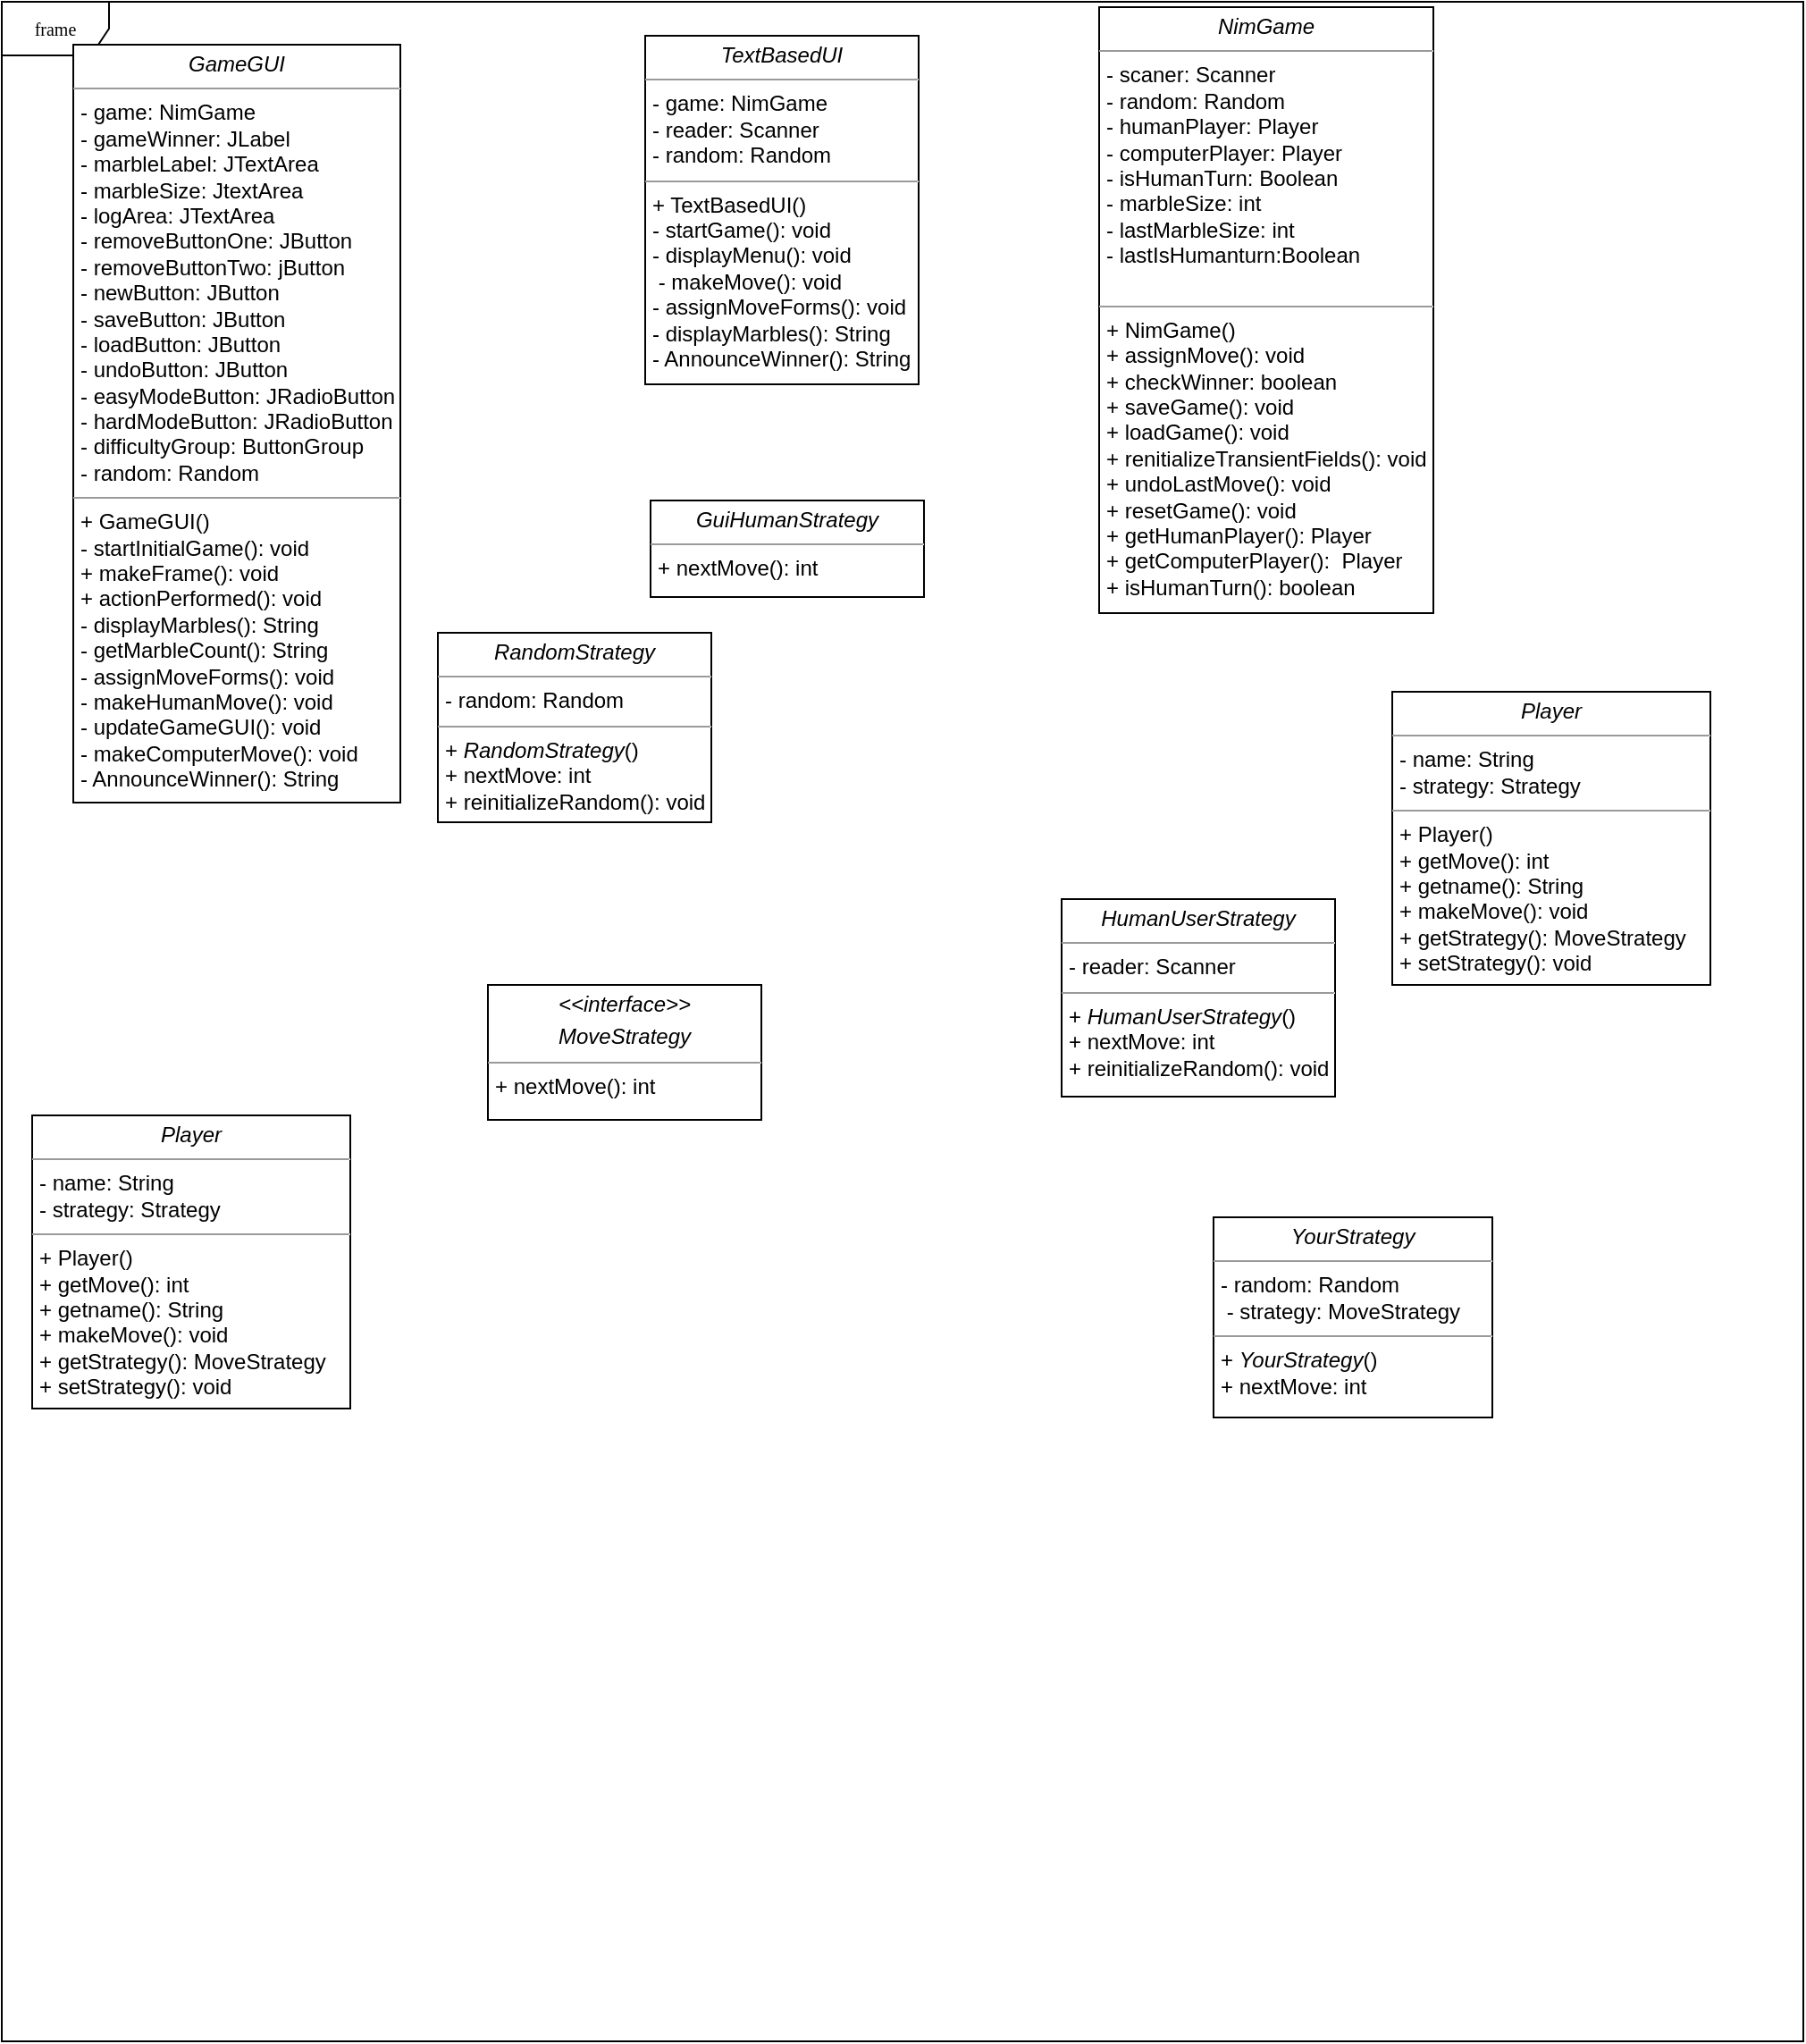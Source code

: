 <mxfile version="26.1.3">
  <diagram name="Page-1" id="c4acf3e9-155e-7222-9cf6-157b1a14988f">
    <mxGraphModel dx="1242" dy="785" grid="0" gridSize="10" guides="1" tooltips="1" connect="1" arrows="1" fold="1" page="1" pageScale="1" pageWidth="850" pageHeight="1100" background="none" math="0" shadow="0">
      <root>
        <mxCell id="0" />
        <mxCell id="1" parent="0" />
        <mxCell id="17acba5748e5396b-1" value="frame" style="shape=umlFrame;whiteSpace=wrap;html=1;rounded=0;shadow=0;comic=0;labelBackgroundColor=none;strokeWidth=1;fontFamily=Verdana;fontSize=10;align=center;" parent="1" vertex="1">
          <mxGeometry y="36" width="1008" height="1141" as="geometry" />
        </mxCell>
        <mxCell id="5d2195bd80daf111-18" value="&lt;p style=&quot;margin:0px;margin-top:4px;text-align:center;&quot;&gt;&lt;i&gt;GameGUI&lt;/i&gt;&lt;/p&gt;&lt;hr size=&quot;1&quot;&gt;&lt;p style=&quot;margin:0px;margin-left:4px;&quot;&gt;- game: NimGame&lt;br&gt;- gameWinner: JLabel&lt;/p&gt;&lt;p style=&quot;margin:0px;margin-left:4px;&quot;&gt;- marbleLabel: JTextArea&lt;/p&gt;&lt;p style=&quot;margin:0px;margin-left:4px;&quot;&gt;- marbleSize: JtextArea&lt;/p&gt;&lt;p style=&quot;margin:0px;margin-left:4px;&quot;&gt;- logArea: JTextArea&lt;/p&gt;&lt;p style=&quot;margin:0px;margin-left:4px;&quot;&gt;- removeButtonOne: JButton&lt;/p&gt;&lt;p style=&quot;margin:0px;margin-left:4px;&quot;&gt;- removeButtonTwo: jButton&lt;/p&gt;&lt;p style=&quot;margin:0px;margin-left:4px;&quot;&gt;- newButton: JButton&lt;/p&gt;&lt;p style=&quot;margin:0px;margin-left:4px;&quot;&gt;- saveButton: JButton&lt;/p&gt;&lt;p style=&quot;margin:0px;margin-left:4px;&quot;&gt;- loadButton: JButton&lt;/p&gt;&lt;p style=&quot;margin:0px;margin-left:4px;&quot;&gt;- undoButton: JButton&lt;/p&gt;&lt;p style=&quot;margin:0px;margin-left:4px;&quot;&gt;- easyModeButton: JRadioButton&lt;/p&gt;&lt;p style=&quot;margin:0px;margin-left:4px;&quot;&gt;- hardModeButton:&amp;nbsp;&lt;span style=&quot;background-color: transparent; color: light-dark(rgb(0, 0, 0), rgb(255, 255, 255));&quot;&gt;JRadioButton&lt;/span&gt;&lt;/p&gt;&lt;p style=&quot;margin:0px;margin-left:4px;&quot;&gt;&lt;span style=&quot;background-color: transparent; color: light-dark(rgb(0, 0, 0), rgb(255, 255, 255));&quot;&gt;- difficultyGroup: ButtonGroup&lt;/span&gt;&lt;/p&gt;&lt;p style=&quot;margin:0px;margin-left:4px;&quot;&gt;&lt;span style=&quot;background-color: transparent; color: light-dark(rgb(0, 0, 0), rgb(255, 255, 255));&quot;&gt;- random: Random&lt;/span&gt;&lt;/p&gt;&lt;hr size=&quot;1&quot;&gt;&lt;p style=&quot;margin:0px;margin-left:4px;&quot;&gt;+ GameGUI()&lt;/p&gt;&lt;p style=&quot;margin:0px;margin-left:4px;&quot;&gt;- startInitialGame(): void&lt;br&gt;+ makeFrame(): void&lt;/p&gt;&lt;p style=&quot;margin:0px;margin-left:4px;&quot;&gt;+ actionPerformed(): void&lt;/p&gt;&lt;p style=&quot;margin:0px;margin-left:4px;&quot;&gt;- displayMarbles(): String&lt;/p&gt;&lt;p style=&quot;margin:0px;margin-left:4px;&quot;&gt;- getMarbleCount(): String&lt;/p&gt;&lt;p style=&quot;margin:0px;margin-left:4px;&quot;&gt;- assignMoveForms(): void&lt;/p&gt;&lt;p style=&quot;margin:0px;margin-left:4px;&quot;&gt;- makeHumanMove(): void&lt;/p&gt;&lt;p style=&quot;margin:0px;margin-left:4px;&quot;&gt;- updateGameGUI(): void&lt;/p&gt;&lt;p style=&quot;margin:0px;margin-left:4px;&quot;&gt;- makeComputerMove(): void&lt;/p&gt;&lt;p style=&quot;margin:0px;margin-left:4px;&quot;&gt;- AnnounceWinner(): String&lt;/p&gt;&lt;p style=&quot;margin:0px;margin-left:4px;&quot;&gt;&lt;br&gt;&lt;/p&gt;&lt;p style=&quot;margin:0px;margin-left:4px;&quot;&gt;&lt;br&gt;&lt;/p&gt;" style="verticalAlign=top;align=left;overflow=fill;fontSize=12;fontFamily=Helvetica;html=1;rounded=0;shadow=0;comic=0;labelBackgroundColor=none;strokeWidth=1" parent="1" vertex="1">
          <mxGeometry x="40" y="60" width="183" height="424" as="geometry" />
        </mxCell>
        <mxCell id="qeZpPow93pEueFPTWJ8j-2" value="&lt;p style=&quot;margin:0px;margin-top:4px;text-align:center;&quot;&gt;&lt;i&gt;TextBasedUI&lt;/i&gt;&lt;/p&gt;&lt;hr size=&quot;1&quot;&gt;&lt;p style=&quot;margin:0px;margin-left:4px;&quot;&gt;- game: NimGame&lt;br&gt;- reader: Scanner&lt;/p&gt;&lt;p style=&quot;margin:0px;margin-left:4px;&quot;&gt;&lt;span style=&quot;background-color: transparent; color: light-dark(rgb(0, 0, 0), rgb(255, 255, 255));&quot;&gt;- random: Random&lt;/span&gt;&lt;/p&gt;&lt;hr size=&quot;1&quot;&gt;&lt;p style=&quot;margin:0px;margin-left:4px;&quot;&gt;+ TextBasedUI()&lt;/p&gt;&lt;p style=&quot;margin:0px;margin-left:4px;&quot;&gt;- startGame(): void&lt;br&gt;- displayMenu(): void&lt;/p&gt;&lt;p style=&quot;margin:0px;margin-left:4px;&quot;&gt;&amp;nbsp;- makeMove(): void&lt;/p&gt;&lt;p style=&quot;margin:0px;margin-left:4px;&quot;&gt;- assignMoveForms(): void&lt;/p&gt;&lt;p style=&quot;margin:0px;margin-left:4px;&quot;&gt;- displayMarbles(): String&lt;/p&gt;&lt;p style=&quot;margin:0px;margin-left:4px;&quot;&gt;- AnnounceWinner(): String&lt;/p&gt;&lt;p style=&quot;margin:0px;margin-left:4px;&quot;&gt;&lt;br&gt;&lt;/p&gt;&lt;p style=&quot;margin:0px;margin-left:4px;&quot;&gt;&lt;br&gt;&lt;/p&gt;&lt;p style=&quot;margin:0px;margin-left:4px;&quot;&gt;&lt;br&gt;&lt;/p&gt;" style="verticalAlign=top;align=left;overflow=fill;fontSize=12;fontFamily=Helvetica;html=1;rounded=0;shadow=0;comic=0;labelBackgroundColor=none;strokeWidth=1" vertex="1" parent="1">
          <mxGeometry x="360" y="55" width="153" height="195" as="geometry" />
        </mxCell>
        <mxCell id="qeZpPow93pEueFPTWJ8j-4" value="&lt;p style=&quot;margin:0px;margin-top:4px;text-align:center;&quot;&gt;&lt;i&gt;NimGame&lt;/i&gt;&lt;/p&gt;&lt;hr size=&quot;1&quot;&gt;&lt;p style=&quot;margin:0px;margin-left:4px;&quot;&gt;- scaner: Scanner&lt;br&gt;- random: Random&lt;/p&gt;&lt;p style=&quot;margin:0px;margin-left:4px;&quot;&gt;- humanPlayer: Player&lt;/p&gt;&lt;p style=&quot;margin:0px;margin-left:4px;&quot;&gt;- computerPlayer: Player&lt;/p&gt;&lt;p style=&quot;margin:0px;margin-left:4px;&quot;&gt;- isHumanTurn: Boolean&lt;/p&gt;&lt;p style=&quot;margin:0px;margin-left:4px;&quot;&gt;- marbleSize: int&lt;/p&gt;&lt;p style=&quot;margin:0px;margin-left:4px;&quot;&gt;- lastMarbleSize: int&lt;/p&gt;&lt;p style=&quot;margin:0px;margin-left:4px;&quot;&gt;- lastIsHumanturn:Boolean&lt;/p&gt;&lt;p style=&quot;margin:0px;margin-left:4px;&quot;&gt;&lt;br&gt;&lt;/p&gt;&lt;hr size=&quot;1&quot;&gt;&lt;p style=&quot;margin:0px;margin-left:4px;&quot;&gt;+ NimGame()&lt;/p&gt;&lt;p style=&quot;margin:0px;margin-left:4px;&quot;&gt;+ assignMove(): void&lt;br&gt;+ checkWinner: boolean&lt;/p&gt;&lt;p style=&quot;margin:0px;margin-left:4px;&quot;&gt;+ saveGame(): void&lt;/p&gt;&lt;p style=&quot;margin:0px;margin-left:4px;&quot;&gt;+ loadGame(): void&lt;/p&gt;&lt;p style=&quot;margin:0px;margin-left:4px;&quot;&gt;+ renitializeTransientFields(): void&lt;/p&gt;&lt;p style=&quot;margin:0px;margin-left:4px;&quot;&gt;+ undoLastMove(): void&lt;/p&gt;&lt;p style=&quot;margin:0px;margin-left:4px;&quot;&gt;+ resetGame(): void&lt;/p&gt;&lt;p style=&quot;margin:0px;margin-left:4px;&quot;&gt;+ getHumanPlayer(): Player&lt;/p&gt;&lt;p style=&quot;margin:0px;margin-left:4px;&quot;&gt;+ getComputerPlayer():&amp;nbsp; Player&lt;/p&gt;&lt;p style=&quot;margin:0px;margin-left:4px;&quot;&gt;+ isHumanTurn(): boolean&lt;/p&gt;&lt;p style=&quot;margin:0px;margin-left:4px;&quot;&gt;&lt;br&gt;&lt;/p&gt;&lt;p style=&quot;margin:0px;margin-left:4px;&quot;&gt;&lt;br&gt;&lt;/p&gt;" style="verticalAlign=top;align=left;overflow=fill;fontSize=12;fontFamily=Helvetica;html=1;rounded=0;shadow=0;comic=0;labelBackgroundColor=none;strokeWidth=1" vertex="1" parent="1">
          <mxGeometry x="614" y="39" width="187" height="339" as="geometry" />
        </mxCell>
        <mxCell id="qeZpPow93pEueFPTWJ8j-5" value="&lt;p style=&quot;margin:0px;margin-top:4px;text-align:center;&quot;&gt;&lt;i&gt;GuiHumanStrategy&lt;/i&gt;&lt;/p&gt;&lt;hr size=&quot;1&quot;&gt;&lt;p style=&quot;margin:0px;margin-left:4px;&quot;&gt;+ nextMove(): int&lt;/p&gt;&lt;p style=&quot;margin:0px;margin-left:4px;&quot;&gt;&lt;br&gt;&lt;/p&gt;&lt;p style=&quot;margin:0px;margin-left:4px;&quot;&gt;&lt;br&gt;&lt;/p&gt;&lt;p style=&quot;margin:0px;margin-left:4px;&quot;&gt;&lt;br&gt;&lt;/p&gt;" style="verticalAlign=top;align=left;overflow=fill;fontSize=12;fontFamily=Helvetica;html=1;rounded=0;shadow=0;comic=0;labelBackgroundColor=none;strokeWidth=1" vertex="1" parent="1">
          <mxGeometry x="363" y="315" width="153" height="54" as="geometry" />
        </mxCell>
        <mxCell id="qeZpPow93pEueFPTWJ8j-6" value="&lt;p style=&quot;margin:0px;margin-top:4px;text-align:center;&quot;&gt;&lt;i&gt;RandomStrategy&lt;/i&gt;&lt;/p&gt;&lt;hr size=&quot;1&quot;&gt;&lt;p style=&quot;margin:0px;margin-left:4px;&quot;&gt;&lt;span style=&quot;background-color: transparent; color: light-dark(rgb(0, 0, 0), rgb(255, 255, 255));&quot;&gt;- random: Random&lt;/span&gt;&lt;/p&gt;&lt;hr size=&quot;1&quot;&gt;&lt;p style=&quot;margin:0px;margin-left:4px;&quot;&gt;+&amp;nbsp;&lt;i style=&quot;text-align: center;&quot;&gt;RandomStrategy&lt;/i&gt;()&lt;/p&gt;&lt;p style=&quot;margin:0px;margin-left:4px;&quot;&gt;+ nextMove: int&lt;br&gt;+ reinitializeRandom(): void&lt;/p&gt;&lt;p style=&quot;margin:0px;margin-left:4px;&quot;&gt;&lt;br&gt;&lt;/p&gt;&lt;p style=&quot;margin:0px;margin-left:4px;&quot;&gt;&lt;br&gt;&lt;/p&gt;&lt;p style=&quot;margin:0px;margin-left:4px;&quot;&gt;&lt;br&gt;&lt;/p&gt;&lt;p style=&quot;margin:0px;margin-left:4px;&quot;&gt;&lt;br&gt;&lt;/p&gt;" style="verticalAlign=top;align=left;overflow=fill;fontSize=12;fontFamily=Helvetica;html=1;rounded=0;shadow=0;comic=0;labelBackgroundColor=none;strokeWidth=1" vertex="1" parent="1">
          <mxGeometry x="244" y="389" width="153" height="106" as="geometry" />
        </mxCell>
        <mxCell id="qeZpPow93pEueFPTWJ8j-7" value="&lt;p style=&quot;margin:0px;margin-top:4px;text-align:center;&quot;&gt;&lt;i&gt;HumanUserStrategy&lt;/i&gt;&lt;/p&gt;&lt;hr size=&quot;1&quot;&gt;&lt;p style=&quot;margin:0px;margin-left:4px;&quot;&gt;- reader: Scanner&lt;/p&gt;&lt;hr size=&quot;1&quot;&gt;&lt;p style=&quot;margin:0px;margin-left:4px;&quot;&gt;+&amp;nbsp;&lt;i style=&quot;text-align: center;&quot;&gt;HumanUserStrategy&lt;/i&gt;()&lt;/p&gt;&lt;p style=&quot;margin:0px;margin-left:4px;&quot;&gt;&lt;span style=&quot;background-color: transparent; color: light-dark(rgb(0, 0, 0), rgb(255, 255, 255));&quot;&gt;+ nextMove: int&lt;/span&gt;&lt;/p&gt;&lt;p style=&quot;margin:0px;margin-left:4px;&quot;&gt;+ reinitializeRandom(): void&lt;/p&gt;&lt;p style=&quot;margin:0px;margin-left:4px;&quot;&gt;&lt;br&gt;&lt;/p&gt;&lt;p style=&quot;margin:0px;margin-left:4px;&quot;&gt;&lt;br&gt;&lt;/p&gt;&lt;p style=&quot;margin:0px;margin-left:4px;&quot;&gt;&lt;br&gt;&lt;/p&gt;" style="verticalAlign=top;align=left;overflow=fill;fontSize=12;fontFamily=Helvetica;html=1;rounded=0;shadow=0;comic=0;labelBackgroundColor=none;strokeWidth=1" vertex="1" parent="1">
          <mxGeometry x="593" y="538" width="153" height="110.5" as="geometry" />
        </mxCell>
        <mxCell id="qeZpPow93pEueFPTWJ8j-8" value="&lt;p style=&quot;margin:0px;margin-top:4px;text-align:center;&quot;&gt;&lt;i&gt;Player&lt;/i&gt;&lt;/p&gt;&lt;hr size=&quot;1&quot;&gt;&lt;p style=&quot;margin:0px;margin-left:4px;&quot;&gt;- name: String&lt;br&gt;- strategy: Strategy&lt;/p&gt;&lt;hr size=&quot;1&quot;&gt;&lt;p style=&quot;margin:0px;margin-left:4px;&quot;&gt;+ Player()&lt;/p&gt;&lt;p style=&quot;margin:0px;margin-left:4px;&quot;&gt;+ getMove(): int&lt;br&gt;+ getname(): String&lt;/p&gt;&lt;p style=&quot;margin:0px;margin-left:4px;&quot;&gt;+ makeMove(): void&lt;/p&gt;&lt;p style=&quot;margin:0px;margin-left:4px;&quot;&gt;+ getStrategy(): MoveStrategy&lt;/p&gt;&lt;p style=&quot;margin:0px;margin-left:4px;&quot;&gt;+ setStrategy(): void&lt;/p&gt;&lt;p style=&quot;margin:0px;margin-left:4px;&quot;&gt;&lt;br&gt;&lt;/p&gt;&lt;p style=&quot;margin:0px;margin-left:4px;&quot;&gt;&lt;br&gt;&lt;/p&gt;&lt;p style=&quot;margin:0px;margin-left:4px;&quot;&gt;&lt;br&gt;&lt;/p&gt;&lt;p style=&quot;margin:0px;margin-left:4px;&quot;&gt;&lt;br&gt;&lt;/p&gt;" style="verticalAlign=top;align=left;overflow=fill;fontSize=12;fontFamily=Helvetica;html=1;rounded=0;shadow=0;comic=0;labelBackgroundColor=none;strokeWidth=1" vertex="1" parent="1">
          <mxGeometry x="778" y="422" width="178" height="164" as="geometry" />
        </mxCell>
        <mxCell id="qeZpPow93pEueFPTWJ8j-9" value="&lt;p style=&quot;margin:0px;margin-top:4px;text-align:center;&quot;&gt;&lt;i&gt;Player&lt;/i&gt;&lt;/p&gt;&lt;hr size=&quot;1&quot;&gt;&lt;p style=&quot;margin:0px;margin-left:4px;&quot;&gt;- name: String&lt;br&gt;- strategy: Strategy&lt;/p&gt;&lt;hr size=&quot;1&quot;&gt;&lt;p style=&quot;margin:0px;margin-left:4px;&quot;&gt;+ Player()&lt;/p&gt;&lt;p style=&quot;margin:0px;margin-left:4px;&quot;&gt;+ getMove(): int&lt;br&gt;+ getname(): String&lt;/p&gt;&lt;p style=&quot;margin:0px;margin-left:4px;&quot;&gt;+ makeMove(): void&lt;/p&gt;&lt;p style=&quot;margin:0px;margin-left:4px;&quot;&gt;+ getStrategy(): MoveStrategy&lt;/p&gt;&lt;p style=&quot;margin:0px;margin-left:4px;&quot;&gt;+ setStrategy(): void&lt;/p&gt;&lt;p style=&quot;margin:0px;margin-left:4px;&quot;&gt;&lt;br&gt;&lt;/p&gt;&lt;p style=&quot;margin:0px;margin-left:4px;&quot;&gt;&lt;br&gt;&lt;/p&gt;&lt;p style=&quot;margin:0px;margin-left:4px;&quot;&gt;&lt;br&gt;&lt;/p&gt;&lt;p style=&quot;margin:0px;margin-left:4px;&quot;&gt;&lt;br&gt;&lt;/p&gt;" style="verticalAlign=top;align=left;overflow=fill;fontSize=12;fontFamily=Helvetica;html=1;rounded=0;shadow=0;comic=0;labelBackgroundColor=none;strokeWidth=1" vertex="1" parent="1">
          <mxGeometry x="17" y="659" width="178" height="164" as="geometry" />
        </mxCell>
        <mxCell id="qeZpPow93pEueFPTWJ8j-10" value="&lt;p style=&quot;margin:0px;margin-top:4px;text-align:center;&quot;&gt;&lt;i&gt;&amp;lt;&amp;lt;interface&amp;gt;&amp;gt;&lt;/i&gt;&lt;/p&gt;&lt;p style=&quot;margin:0px;margin-top:4px;text-align:center;&quot;&gt;&lt;i&gt;MoveStrategy&lt;/i&gt;&lt;/p&gt;&lt;hr size=&quot;1&quot;&gt;&lt;p style=&quot;margin:0px;margin-left:4px;&quot;&gt;+ nextMove(): int&lt;/p&gt;&lt;p style=&quot;margin:0px;margin-left:4px;&quot;&gt;&lt;br&gt;&lt;/p&gt;&lt;p style=&quot;margin:0px;margin-left:4px;&quot;&gt;&lt;br&gt;&lt;/p&gt;&lt;p style=&quot;margin:0px;margin-left:4px;&quot;&gt;&lt;br&gt;&lt;/p&gt;" style="verticalAlign=top;align=left;overflow=fill;fontSize=12;fontFamily=Helvetica;html=1;rounded=0;shadow=0;comic=0;labelBackgroundColor=none;strokeWidth=1" vertex="1" parent="1">
          <mxGeometry x="272" y="586" width="153" height="75.5" as="geometry" />
        </mxCell>
        <mxCell id="qeZpPow93pEueFPTWJ8j-12" value="&lt;p style=&quot;margin:0px;margin-top:4px;text-align:center;&quot;&gt;&lt;i&gt;YourStrategy&lt;/i&gt;&lt;/p&gt;&lt;hr size=&quot;1&quot;&gt;&lt;p style=&quot;margin:0px;margin-left:4px;&quot;&gt;- random: Random&lt;/p&gt;&lt;p style=&quot;margin:0px;margin-left:4px;&quot;&gt;&amp;nbsp;- strategy: MoveStrategy&lt;/p&gt;&lt;hr size=&quot;1&quot;&gt;&lt;p style=&quot;margin:0px;margin-left:4px;&quot;&gt;+&amp;nbsp;&lt;i style=&quot;text-align: center;&quot;&gt;YourStrategy&lt;/i&gt;()&lt;/p&gt;&lt;p style=&quot;margin:0px;margin-left:4px;&quot;&gt;&lt;span style=&quot;background-color: transparent; color: light-dark(rgb(0, 0, 0), rgb(255, 255, 255));&quot;&gt;+ nextMove: int&lt;/span&gt;&lt;/p&gt;&lt;p style=&quot;margin:0px;margin-left:4px;&quot;&gt;&lt;br&gt;&lt;/p&gt;&lt;p style=&quot;margin:0px;margin-left:4px;&quot;&gt;&lt;br&gt;&lt;/p&gt;&lt;p style=&quot;margin:0px;margin-left:4px;&quot;&gt;&lt;br&gt;&lt;/p&gt;&lt;p style=&quot;margin:0px;margin-left:4px;&quot;&gt;&lt;br&gt;&lt;/p&gt;" style="verticalAlign=top;align=left;overflow=fill;fontSize=12;fontFamily=Helvetica;html=1;rounded=0;shadow=0;comic=0;labelBackgroundColor=none;strokeWidth=1" vertex="1" parent="1">
          <mxGeometry x="678" y="716" width="156" height="112" as="geometry" />
        </mxCell>
      </root>
    </mxGraphModel>
  </diagram>
</mxfile>
